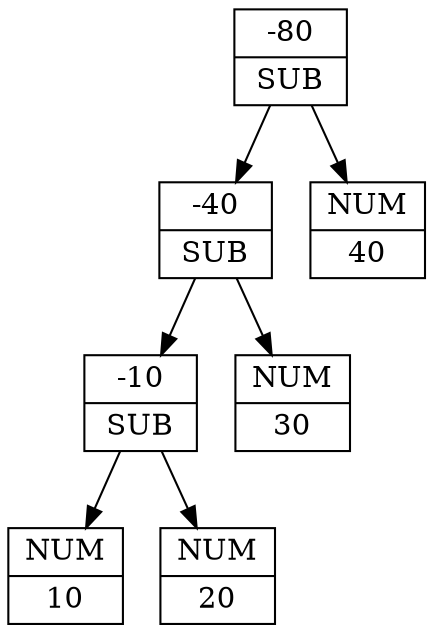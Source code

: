 digraph G {
  node [shape=record];

  op1 [label="{-10|SUB}"]
  op2 [label="{-40|SUB}"]
  op3 [label="{-80|SUB}"]

  a1 [label="{NUM|10}"]
  a2 [label="{NUM|20}"]
  a3 [label="{NUM|30}"]
  a4 [label="{NUM|40}"]

  op1 -> a1
  op1 -> a2
  op2 -> a3
  op2 -> op1
  op3 -> op2
  op3 -> a4
}

